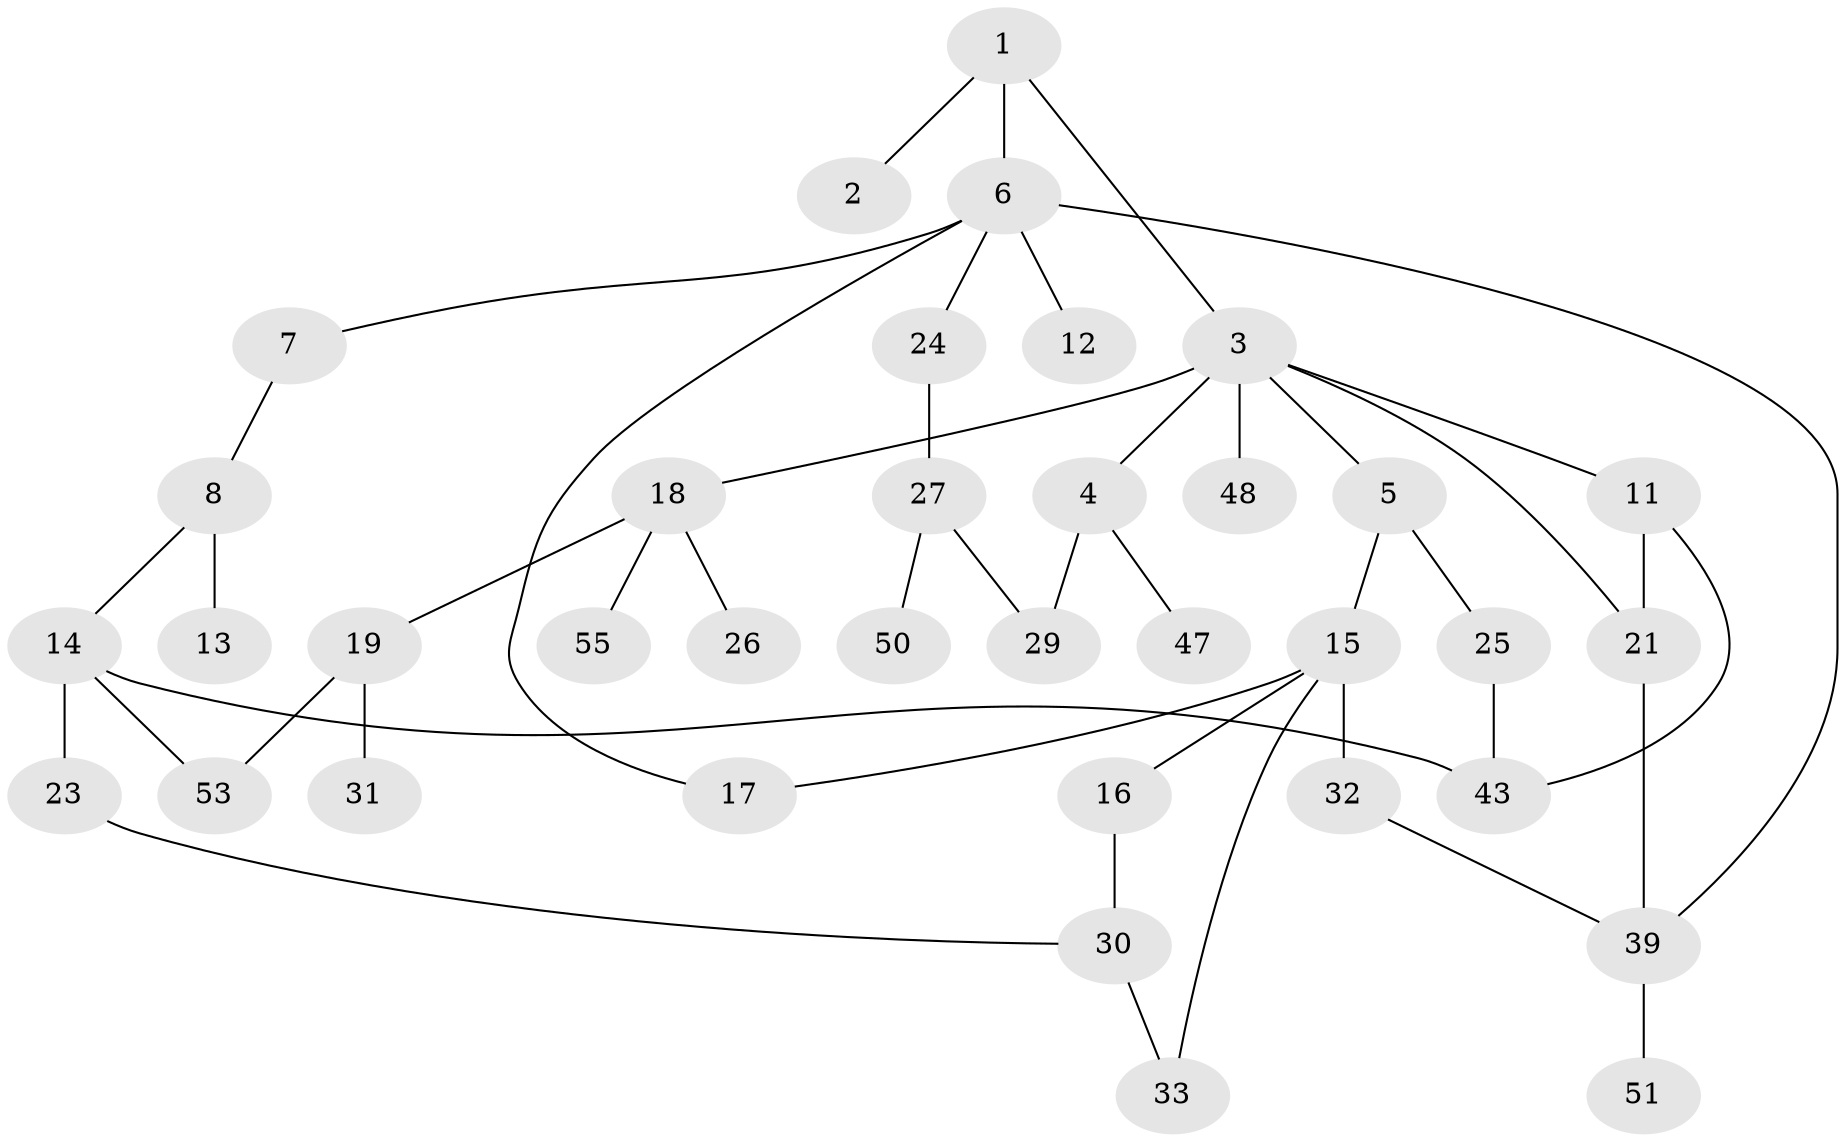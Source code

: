 // Generated by graph-tools (version 1.1) at 2025/51/02/27/25 19:51:40]
// undirected, 36 vertices, 45 edges
graph export_dot {
graph [start="1"]
  node [color=gray90,style=filled];
  1 [super="+22"];
  2;
  3 [super="+9"];
  4 [super="+34"];
  5 [super="+56"];
  6 [super="+10"];
  7 [super="+37"];
  8;
  11 [super="+36"];
  12 [super="+20"];
  13 [super="+38"];
  14 [super="+40"];
  15 [super="+52"];
  16;
  17;
  18 [super="+45"];
  19 [super="+28"];
  21;
  23;
  24;
  25;
  26;
  27 [super="+42"];
  29 [super="+41"];
  30 [super="+49"];
  31 [super="+35"];
  32;
  33 [super="+44"];
  39 [super="+46"];
  43 [super="+54"];
  47;
  48;
  50;
  51;
  53;
  55;
  1 -- 2;
  1 -- 3;
  1 -- 6;
  3 -- 4;
  3 -- 5;
  3 -- 11;
  3 -- 18;
  3 -- 48;
  3 -- 21;
  4 -- 29;
  4 -- 47;
  5 -- 15;
  5 -- 25;
  6 -- 7;
  6 -- 12;
  6 -- 17;
  6 -- 24;
  6 -- 39;
  7 -- 8;
  8 -- 13;
  8 -- 14;
  11 -- 21;
  11 -- 43;
  14 -- 23;
  14 -- 43 [weight=2];
  14 -- 53;
  15 -- 16;
  15 -- 17;
  15 -- 32;
  15 -- 33;
  16 -- 30;
  18 -- 19;
  18 -- 26;
  18 -- 55;
  19 -- 53;
  19 -- 31;
  21 -- 39;
  23 -- 30;
  24 -- 27;
  25 -- 43;
  27 -- 50;
  27 -- 29;
  30 -- 33;
  32 -- 39;
  39 -- 51;
}
